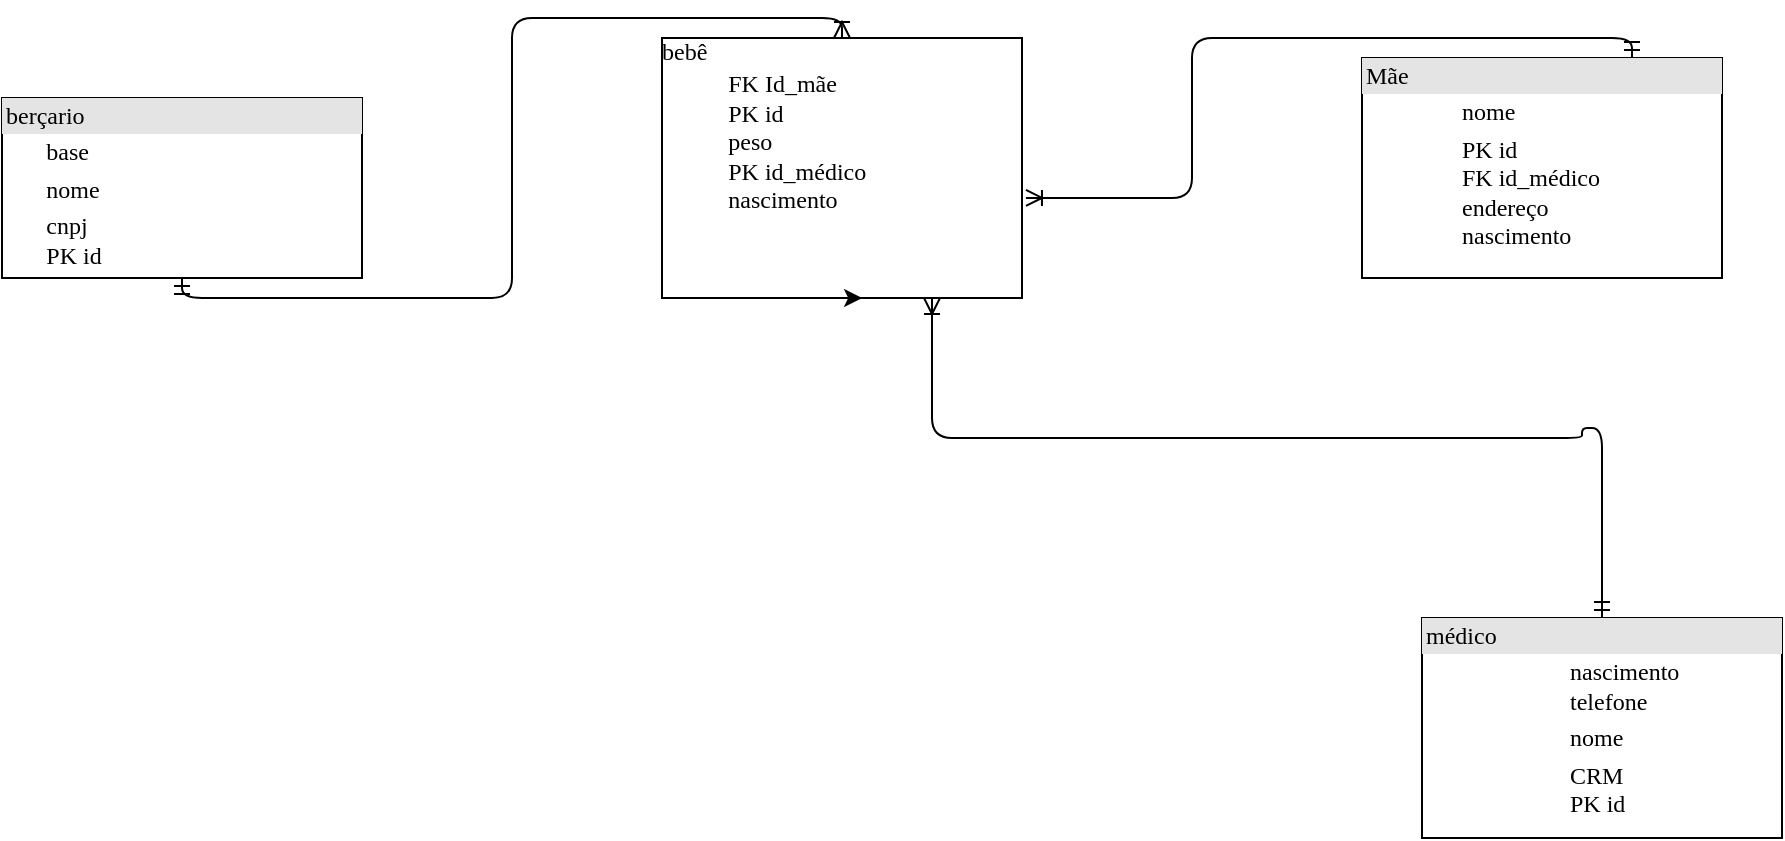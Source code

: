 <mxfile version="22.0.6" type="github">
  <diagram name="Page-1" id="a7904f86-f2b4-8e86-fa97-74104820619b">
    <mxGraphModel dx="1434" dy="723" grid="1" gridSize="10" guides="1" tooltips="1" connect="1" arrows="1" fold="1" page="1" pageScale="1" pageWidth="1100" pageHeight="850" background="none" math="0" shadow="0">
      <root>
        <mxCell id="0" />
        <mxCell id="1" parent="0" />
        <mxCell id="T1GCF3kWUx0x6fTK0Rgm-11" value="&lt;div style=&quot;box-sizing:border-box;width:100%;background:#e4e4e4;padding:2px;&quot;&gt;berçario&lt;br&gt;&lt;/div&gt;&lt;table style=&quot;width:100%;font-size:1em;&quot; cellspacing=&quot;0&quot; cellpadding=&quot;2&quot;&gt;&lt;tbody&gt;&lt;tr&gt;&lt;td&gt;&lt;br&gt;&lt;/td&gt;&lt;td&gt;base&lt;br&gt;&lt;/td&gt;&lt;/tr&gt;&lt;tr&gt;&lt;td&gt;&lt;br&gt;&lt;/td&gt;&lt;td&gt;nome&lt;br&gt;&lt;/td&gt;&lt;/tr&gt;&lt;tr&gt;&lt;td&gt;&lt;/td&gt;&lt;td&gt;cnpj&lt;br&gt;PK id&lt;br&gt;&lt;/td&gt;&lt;/tr&gt;&lt;/tbody&gt;&lt;/table&gt;" style="verticalAlign=top;align=left;overflow=fill;html=1;rounded=0;shadow=0;comic=0;labelBackgroundColor=none;strokeWidth=1;fontFamily=Verdana;fontSize=12" vertex="1" parent="1">
          <mxGeometry x="120" y="110" width="180" height="90" as="geometry" />
        </mxCell>
        <mxCell id="T1GCF3kWUx0x6fTK0Rgm-12" style="edgeStyle=orthogonalEdgeStyle;html=1;labelBackgroundColor=none;startArrow=ERmandOne;endArrow=ERoneToMany;fontFamily=Verdana;fontSize=12;align=left;entryX=0.75;entryY=1;entryDx=0;entryDy=0;" edge="1" parent="1" source="T1GCF3kWUx0x6fTK0Rgm-13" target="T1GCF3kWUx0x6fTK0Rgm-16">
          <mxGeometry relative="1" as="geometry">
            <Array as="points">
              <mxPoint x="920" y="275" />
              <mxPoint x="910" y="275" />
              <mxPoint x="910" y="280" />
              <mxPoint x="585" y="280" />
            </Array>
          </mxGeometry>
        </mxCell>
        <mxCell id="T1GCF3kWUx0x6fTK0Rgm-13" value="&lt;div style=&quot;box-sizing: border-box ; width: 100% ; background: #e4e4e4 ; padding: 2px&quot;&gt;médico&lt;br&gt;&lt;/div&gt;&lt;table style=&quot;width: 100% ; font-size: 1em&quot; cellspacing=&quot;0&quot; cellpadding=&quot;2&quot;&gt;&lt;tbody&gt;&lt;tr&gt;&lt;td&gt;&lt;span style=&quot;white-space: pre;&quot;&gt;&#x9;&lt;/span&gt;&lt;span style=&quot;white-space: pre;&quot;&gt;&#x9;&lt;/span&gt;&lt;span style=&quot;white-space: pre;&quot;&gt;&#x9;&lt;/span&gt;nascimento&lt;br&gt;&lt;span style=&quot;white-space: pre;&quot;&gt;&#x9;&lt;/span&gt;&lt;span style=&quot;white-space: pre;&quot;&gt;&#x9;&lt;/span&gt;&lt;span style=&quot;white-space: pre;&quot;&gt;&#x9;telefone&lt;/span&gt;&lt;br&gt;&lt;/td&gt;&lt;td&gt;&lt;br&gt;&lt;/td&gt;&lt;/tr&gt;&lt;tr&gt;&lt;td&gt;&lt;span style=&quot;white-space: pre;&quot;&gt;&#x9;&lt;/span&gt;&lt;span style=&quot;white-space: pre;&quot;&gt;&#x9;&lt;/span&gt;&lt;span style=&quot;white-space: pre;&quot;&gt;&#x9;&lt;/span&gt;nome&lt;br&gt;&lt;/td&gt;&lt;td&gt;&lt;br&gt;&lt;/td&gt;&lt;/tr&gt;&lt;tr&gt;&lt;td&gt;&lt;span style=&quot;white-space: pre;&quot;&gt;&#x9;&lt;/span&gt;&lt;span style=&quot;white-space: pre;&quot;&gt;&#x9;&lt;/span&gt;&lt;span style=&quot;white-space: pre;&quot;&gt;&#x9;&lt;/span&gt;CRM&lt;br&gt;&lt;span style=&quot;white-space: pre;&quot;&gt;&#x9;&lt;/span&gt;&lt;span style=&quot;white-space: pre;&quot;&gt;&#x9;&lt;/span&gt;&lt;span style=&quot;white-space: pre;&quot;&gt;&#x9;PK &lt;/span&gt;id&lt;br&gt;&lt;br&gt;&lt;/td&gt;&lt;td&gt;&lt;br&gt;&lt;/td&gt;&lt;/tr&gt;&lt;tr&gt;&lt;td&gt;&lt;br&gt;&lt;/td&gt;&lt;td&gt;&lt;br&gt;&lt;/td&gt;&lt;/tr&gt;&lt;/tbody&gt;&lt;/table&gt;" style="verticalAlign=top;align=left;overflow=fill;html=1;rounded=0;shadow=0;comic=0;labelBackgroundColor=none;strokeWidth=1;fontFamily=Verdana;fontSize=12" vertex="1" parent="1">
          <mxGeometry x="830" y="370" width="180" height="110" as="geometry" />
        </mxCell>
        <mxCell id="T1GCF3kWUx0x6fTK0Rgm-14" value="&lt;div style=&quot;box-sizing: border-box ; width: 100% ; background: #e4e4e4 ; padding: 2px&quot;&gt;Mãe&lt;br&gt;&lt;/div&gt;&lt;table style=&quot;width: 100% ; font-size: 1em&quot; cellspacing=&quot;0&quot; cellpadding=&quot;2&quot;&gt;&lt;tbody&gt;&lt;tr&gt;&lt;td&gt;&lt;span style=&quot;white-space: pre;&quot;&gt;&#x9;&lt;/span&gt;&lt;span style=&quot;white-space: pre;&quot;&gt;&#x9;&lt;/span&gt;nome&lt;br&gt;&lt;/td&gt;&lt;td&gt;&lt;br&gt;&lt;/td&gt;&lt;/tr&gt;&lt;tr&gt;&lt;td&gt;&lt;span style=&quot;white-space: pre;&quot;&gt;&#x9;&lt;/span&gt;&lt;span style=&quot;white-space: pre;&quot;&gt;&#x9;PK &lt;/span&gt;id&lt;br&gt;&lt;span style=&quot;white-space: pre;&quot;&gt;&#x9;&lt;/span&gt;&lt;span style=&quot;white-space: pre;&quot;&gt;&#x9;&lt;/span&gt;FK id_médico&lt;br&gt;&lt;span style=&quot;white-space: pre;&quot;&gt;&#x9;&lt;/span&gt;&lt;span style=&quot;white-space: pre;&quot;&gt;&#x9;&lt;/span&gt;endereço&lt;br&gt;&lt;span style=&quot;white-space: pre;&quot;&gt;&#x9;&lt;/span&gt;&lt;span style=&quot;white-space: pre;&quot;&gt;&#x9;&lt;/span&gt;nascimento&lt;br&gt;&lt;br&gt;&lt;/td&gt;&lt;td&gt;&lt;br&gt;&lt;/td&gt;&lt;/tr&gt;&lt;tr&gt;&lt;td&gt;&lt;br&gt;&lt;/td&gt;&lt;td&gt;&lt;br&gt;&lt;/td&gt;&lt;/tr&gt;&lt;tr&gt;&lt;td&gt;&lt;br&gt;&lt;/td&gt;&lt;td&gt;&lt;br&gt;&lt;/td&gt;&lt;/tr&gt;&lt;/tbody&gt;&lt;/table&gt;" style="verticalAlign=top;align=left;overflow=fill;html=1;rounded=0;shadow=0;comic=0;labelBackgroundColor=none;strokeWidth=1;fontFamily=Verdana;fontSize=12" vertex="1" parent="1">
          <mxGeometry x="800" y="90" width="180" height="110" as="geometry" />
        </mxCell>
        <mxCell id="T1GCF3kWUx0x6fTK0Rgm-15" style="edgeStyle=orthogonalEdgeStyle;html=1;entryX=1.011;entryY=0.615;labelBackgroundColor=none;startArrow=ERmandOne;endArrow=ERoneToMany;fontFamily=Verdana;fontSize=12;align=left;exitX=0.75;exitY=0;exitDx=0;exitDy=0;entryDx=0;entryDy=0;entryPerimeter=0;" edge="1" parent="1" source="T1GCF3kWUx0x6fTK0Rgm-14" target="T1GCF3kWUx0x6fTK0Rgm-16">
          <mxGeometry relative="1" as="geometry" />
        </mxCell>
        <mxCell id="T1GCF3kWUx0x6fTK0Rgm-16" value="bebê&lt;br&gt;&lt;table style=&quot;width:100%;font-size:1em;&quot; cellspacing=&quot;0&quot; cellpadding=&quot;2&quot;&gt;&lt;tbody&gt;&lt;tr&gt;&lt;td&gt;&lt;br&gt;&lt;/td&gt;&lt;td&gt;&lt;span style=&quot;white-space: pre;&quot;&gt;&#x9;&lt;/span&gt;FK Id_mãe&lt;br&gt;&lt;span style=&quot;white-space: pre;&quot;&gt;&#x9;&lt;/span&gt;PK id&lt;br&gt;&lt;span style=&quot;white-space: pre;&quot;&gt;&#x9;&lt;/span&gt;peso&lt;br&gt;&lt;span style=&quot;white-space: pre;&quot;&gt;&#x9;&lt;/span&gt;PK id_médico&lt;br&gt;&lt;span style=&quot;white-space: pre;&quot;&gt;&#x9;&lt;/span&gt;nascimento&lt;br&gt;&lt;/td&gt;&lt;/tr&gt;&lt;tr&gt;&lt;td&gt;&lt;br&gt;&lt;/td&gt;&lt;td&gt;&lt;br&gt;&lt;/td&gt;&lt;/tr&gt;&lt;tr&gt;&lt;td&gt;&lt;/td&gt;&lt;td&gt;&lt;br&gt;&lt;/td&gt;&lt;/tr&gt;&lt;/tbody&gt;&lt;/table&gt;" style="verticalAlign=top;align=left;overflow=fill;html=1;rounded=0;shadow=0;comic=0;labelBackgroundColor=none;strokeWidth=1;fontFamily=Verdana;fontSize=12" vertex="1" parent="1">
          <mxGeometry x="450" y="80" width="180" height="130" as="geometry" />
        </mxCell>
        <mxCell id="T1GCF3kWUx0x6fTK0Rgm-18" value="" style="edgeStyle=orthogonalEdgeStyle;html=1;endArrow=ERoneToMany;startArrow=ERmandOne;labelBackgroundColor=none;fontFamily=Verdana;fontSize=12;align=left;exitX=0.5;exitY=1;entryX=0.5;entryY=0;" edge="1" parent="1" source="T1GCF3kWUx0x6fTK0Rgm-11" target="T1GCF3kWUx0x6fTK0Rgm-16">
          <mxGeometry width="100" height="100" relative="1" as="geometry">
            <mxPoint x="360" y="380" as="sourcePoint" />
            <mxPoint x="460" y="280" as="targetPoint" />
          </mxGeometry>
        </mxCell>
        <mxCell id="T1GCF3kWUx0x6fTK0Rgm-20" style="edgeStyle=orthogonalEdgeStyle;rounded=0;orthogonalLoop=1;jettySize=auto;html=1;exitX=0.5;exitY=1;exitDx=0;exitDy=0;entryX=0.556;entryY=1;entryDx=0;entryDy=0;entryPerimeter=0;" edge="1" parent="1" source="T1GCF3kWUx0x6fTK0Rgm-16" target="T1GCF3kWUx0x6fTK0Rgm-16">
          <mxGeometry relative="1" as="geometry" />
        </mxCell>
      </root>
    </mxGraphModel>
  </diagram>
</mxfile>
